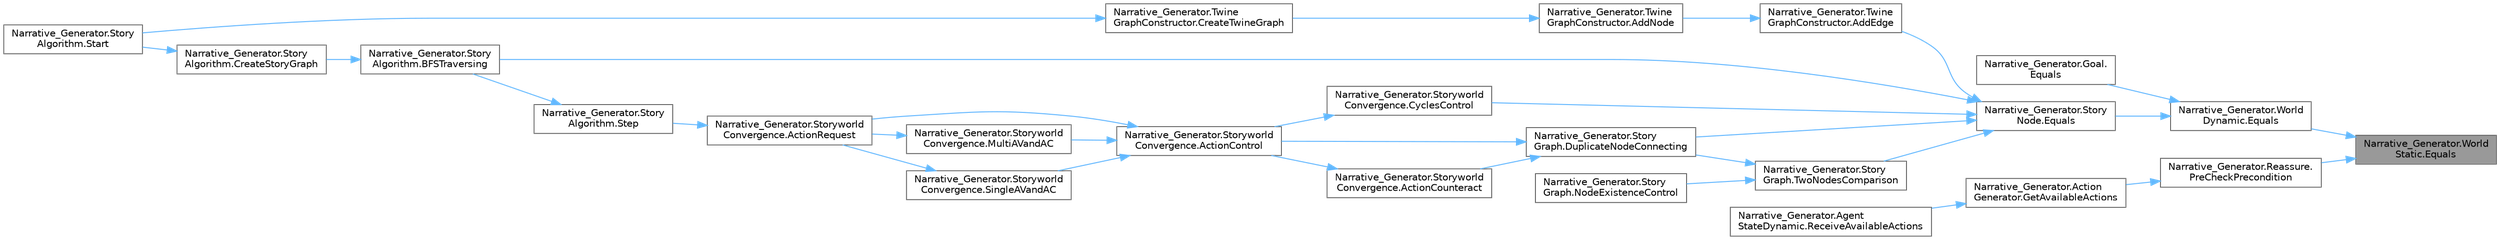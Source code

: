 digraph "Narrative_Generator.WorldStatic.Equals"
{
 // LATEX_PDF_SIZE
  bgcolor="transparent";
  edge [fontname=Helvetica,fontsize=10,labelfontname=Helvetica,labelfontsize=10];
  node [fontname=Helvetica,fontsize=10,shape=box,height=0.2,width=0.4];
  rankdir="RL";
  Node1 [label="Narrative_Generator.World\lStatic.Equals",height=0.2,width=0.4,color="gray40", fillcolor="grey60", style="filled", fontcolor="black",tooltip="Method for comparing two WorldStatic instance."];
  Node1 -> Node2 [dir="back",color="steelblue1",style="solid"];
  Node2 [label="Narrative_Generator.World\lDynamic.Equals",height=0.2,width=0.4,color="grey40", fillcolor="white", style="filled",URL="$class_narrative___generator_1_1_world_dynamic.html#a3b7c061efc8d23cb561bc940800e6a48",tooltip="Method for comparing two WorldDynamic instance."];
  Node2 -> Node3 [dir="back",color="steelblue1",style="solid"];
  Node3 [label="Narrative_Generator.Goal.\lEquals",height=0.2,width=0.4,color="grey40", fillcolor="white", style="filled",URL="$class_narrative___generator_1_1_goal.html#a8697d9519a8c14d5285d31caccee07e5",tooltip="Method for comparing two goal instance."];
  Node2 -> Node4 [dir="back",color="steelblue1",style="solid"];
  Node4 [label="Narrative_Generator.Story\lNode.Equals",height=0.2,width=0.4,color="grey40", fillcolor="white", style="filled",URL="$class_narrative___generator_1_1_story_node.html#a0b05d9dcfa6423f4247cceba1ad62eef",tooltip="Method for comparing two StoryNode instance."];
  Node4 -> Node5 [dir="back",color="steelblue1",style="solid"];
  Node5 [label="Narrative_Generator.Twine\lGraphConstructor.AddEdge",height=0.2,width=0.4,color="grey40", fillcolor="white", style="filled",URL="$class_narrative___generator_1_1_twine_graph_constructor.html#a3cc543ef2ad669f20d596ece8a6a51a1",tooltip="A method that creates a representation of an edge in a graph - in Twine it is a connection between no..."];
  Node5 -> Node6 [dir="back",color="steelblue1",style="solid"];
  Node6 [label="Narrative_Generator.Twine\lGraphConstructor.AddNode",height=0.2,width=0.4,color="grey40", fillcolor="white", style="filled",URL="$class_narrative___generator_1_1_twine_graph_constructor.html#a11d69d897952a7af20c3c8bd7831c937",tooltip="A method that creates text for an individual node."];
  Node6 -> Node7 [dir="back",color="steelblue1",style="solid"];
  Node7 [label="Narrative_Generator.Twine\lGraphConstructor.CreateTwineGraph",height=0.2,width=0.4,color="grey40", fillcolor="white", style="filled",URL="$class_narrative___generator_1_1_twine_graph_constructor.html#a791e9c39f029bb3cafd20ad6ceae1b74",tooltip="A method for converting a story graph into an interactive story for Twine."];
  Node7 -> Node8 [dir="back",color="steelblue1",style="solid"];
  Node8 [label="Narrative_Generator.Story\lAlgorithm.Start",height=0.2,width=0.4,color="grey40", fillcolor="white", style="filled",URL="$class_narrative___generator_1_1_story_algorithm.html#a5adcd998433cb838e814c1eb81ea753d",tooltip="Method is an entry point that controls the operation of the algorithm (the sequence of launching othe..."];
  Node4 -> Node9 [dir="back",color="steelblue1",style="solid"];
  Node9 [label="Narrative_Generator.Story\lAlgorithm.BFSTraversing",height=0.2,width=0.4,color="grey40", fillcolor="white", style="filled",URL="$class_narrative___generator_1_1_story_algorithm.html#a7791dc587915617de53183d85424e7aa",tooltip="A method in which we sequentially create a story graph, node by node, starting at the root,..."];
  Node9 -> Node10 [dir="back",color="steelblue1",style="solid"];
  Node10 [label="Narrative_Generator.Story\lAlgorithm.CreateStoryGraph",height=0.2,width=0.4,color="grey40", fillcolor="white", style="filled",URL="$class_narrative___generator_1_1_story_algorithm.html#af62b9aaf409a5a30248c0fc5f0055723",tooltip="The method that controls the creation of the story graph."];
  Node10 -> Node8 [dir="back",color="steelblue1",style="solid"];
  Node4 -> Node11 [dir="back",color="steelblue1",style="solid"];
  Node11 [label="Narrative_Generator.Storyworld\lConvergence.CyclesControl",height=0.2,width=0.4,color="grey40", fillcolor="white", style="filled",URL="$class_narrative___generator_1_1_storyworld_convergence.html#a8b24e6d35f950febee35af944abef896",tooltip="A method that checks whether the effects of the action under test will cause cycles in the graph."];
  Node11 -> Node12 [dir="back",color="steelblue1",style="solid"];
  Node12 [label="Narrative_Generator.Storyworld\lConvergence.ActionControl",height=0.2,width=0.4,color="grey40", fillcolor="white", style="filled",URL="$class_narrative___generator_1_1_storyworld_convergence.html#ab63aeb27180c660c584261acd9e7051d",tooltip="Checking the action for violation of the established constraints and the reachability of the goal sta..."];
  Node12 -> Node13 [dir="back",color="steelblue1",style="solid"];
  Node13 [label="Narrative_Generator.Storyworld\lConvergence.ActionRequest",height=0.2,width=0.4,color="grey40", fillcolor="white", style="filled",URL="$class_narrative___generator_1_1_storyworld_convergence.html#a371ff7aeb10e59e3c51971228ea94378",tooltip="The agent updates his beliefs, calculates a plan, chooses an action, assigns variables to it,..."];
  Node13 -> Node14 [dir="back",color="steelblue1",style="solid"];
  Node14 [label="Narrative_Generator.Story\lAlgorithm.Step",height=0.2,width=0.4,color="grey40", fillcolor="white", style="filled",URL="$class_narrative___generator_1_1_story_algorithm.html#a14fcd8daa5dd92cef5b985a754ffa59e",tooltip="Convergence in turn asks agents for actions, checks them, applies them, counteracts them,..."];
  Node14 -> Node9 [dir="back",color="steelblue1",style="solid"];
  Node12 -> Node15 [dir="back",color="steelblue1",style="solid"];
  Node15 [label="Narrative_Generator.Storyworld\lConvergence.MultiAVandAC",height=0.2,width=0.4,color="grey40", fillcolor="white", style="filled",URL="$class_narrative___generator_1_1_storyworld_convergence.html#a27d193b37c3114cc18d690e4846de59c",tooltip="A method that assigns variables (parameters) and checks the constraints of several actions of the sam..."];
  Node15 -> Node13 [dir="back",color="steelblue1",style="solid"];
  Node12 -> Node16 [dir="back",color="steelblue1",style="solid"];
  Node16 [label="Narrative_Generator.Storyworld\lConvergence.SingleAVandAC",height=0.2,width=0.4,color="grey40", fillcolor="white", style="filled",URL="$class_narrative___generator_1_1_storyworld_convergence.html#a89bee4b7f2aaec44bd5aac2d8f020981",tooltip="A method that assigns variables (parameters) and checks the constraints of one specific action."];
  Node16 -> Node13 [dir="back",color="steelblue1",style="solid"];
  Node4 -> Node17 [dir="back",color="steelblue1",style="solid"];
  Node17 [label="Narrative_Generator.Story\lGraph.DuplicateNodeConnecting",height=0.2,width=0.4,color="grey40", fillcolor="white", style="filled",URL="$class_narrative___generator_1_1_story_graph.html#a3caa66943f727fc97c6a8d255f8a0db9",tooltip="Connects two nodes if both already exist and are in the graph."];
  Node17 -> Node12 [dir="back",color="steelblue1",style="solid"];
  Node17 -> Node18 [dir="back",color="steelblue1",style="solid"];
  Node18 [label="Narrative_Generator.Storyworld\lConvergence.ActionCounteract",height=0.2,width=0.4,color="grey40", fillcolor="white", style="filled",URL="$class_narrative___generator_1_1_storyworld_convergence.html#add86637023cb151bb7e6ec3483cd500a",tooltip="A method that implements the system's response to an action that should not be applied."];
  Node18 -> Node12 [dir="back",color="steelblue1",style="solid"];
  Node4 -> Node19 [dir="back",color="steelblue1",style="solid"];
  Node19 [label="Narrative_Generator.Story\lGraph.TwoNodesComparison",height=0.2,width=0.4,color="grey40", fillcolor="white", style="filled",URL="$class_narrative___generator_1_1_story_graph.html#abfe67f4625eff5dfe462e905ffa23f47",tooltip="Method for comparing two nodes with each other."];
  Node19 -> Node17 [dir="back",color="steelblue1",style="solid"];
  Node19 -> Node20 [dir="back",color="steelblue1",style="solid"];
  Node20 [label="Narrative_Generator.Story\lGraph.NodeExistenceControl",height=0.2,width=0.4,color="grey40", fillcolor="white", style="filled",URL="$class_narrative___generator_1_1_story_graph.html#afe4110af2d7303878154743872e34229",tooltip="Checking for the presence of the specified node in the graph."];
  Node1 -> Node21 [dir="back",color="steelblue1",style="solid"];
  Node21 [label="Narrative_Generator.Reassure.\lPreCheckPrecondition",height=0.2,width=0.4,color="grey40", fillcolor="white", style="filled",URL="$class_narrative___generator_1_1_reassure.html#a7e0b704c92a214cadd6c7f1dec1d4322",tooltip="A method that checks the most basic preconditions for an action."];
  Node21 -> Node22 [dir="back",color="steelblue1",style="solid"];
  Node22 [label="Narrative_Generator.Action\lGenerator.GetAvailableActions",height=0.2,width=0.4,color="grey40", fillcolor="white", style="filled",URL="$class_narrative___generator_1_1_action_generator.html#a4452d6b604097b3e5f892d2267d1ff40",tooltip="A method that returns all valid NOW actions for the agent, given the context."];
  Node22 -> Node23 [dir="back",color="steelblue1",style="solid"];
  Node23 [label="Narrative_Generator.Agent\lStateDynamic.ReceiveAvailableActions",height=0.2,width=0.4,color="grey40", fillcolor="white", style="filled",URL="$class_narrative___generator_1_1_agent_state_dynamic.html#a3763f0932f3cd8e9615b67ce43dbf4dd",tooltip="Populates the list of actions available to the agent."];
}
